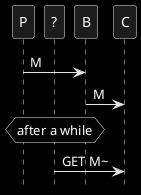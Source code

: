 @startuml
hide footbox
skinparam monochrome reverse
participant P
participant "?"

P->B: M
B->C: M

hnote over "?": after a while
"?"->C: GET M~
@enduml
